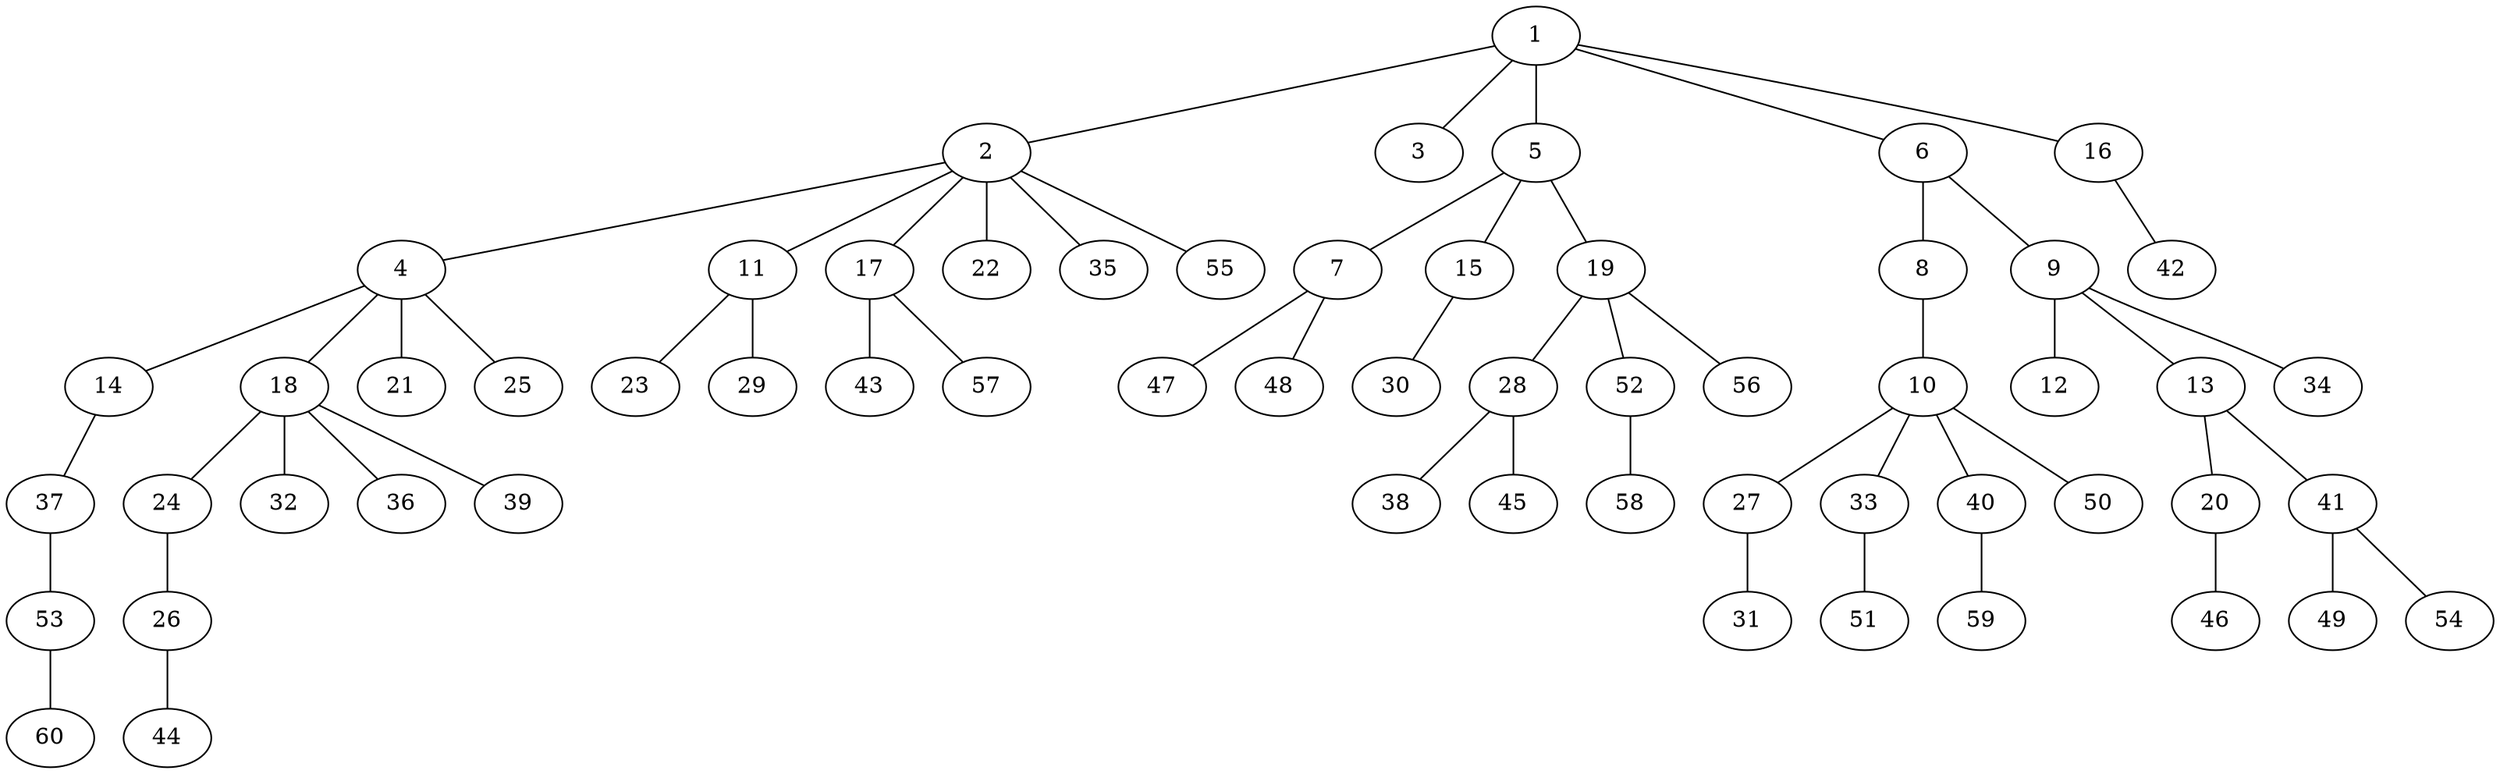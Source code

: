 graph graphname {1--2
1--3
1--5
1--6
1--16
2--4
2--11
2--17
2--22
2--35
2--55
4--14
4--18
4--21
4--25
5--7
5--15
5--19
6--8
6--9
7--47
7--48
8--10
9--12
9--13
9--34
10--27
10--33
10--40
10--50
11--23
11--29
13--20
13--41
14--37
15--30
16--42
17--43
17--57
18--24
18--32
18--36
18--39
19--28
19--52
19--56
20--46
24--26
26--44
27--31
28--38
28--45
33--51
37--53
40--59
41--49
41--54
52--58
53--60
}